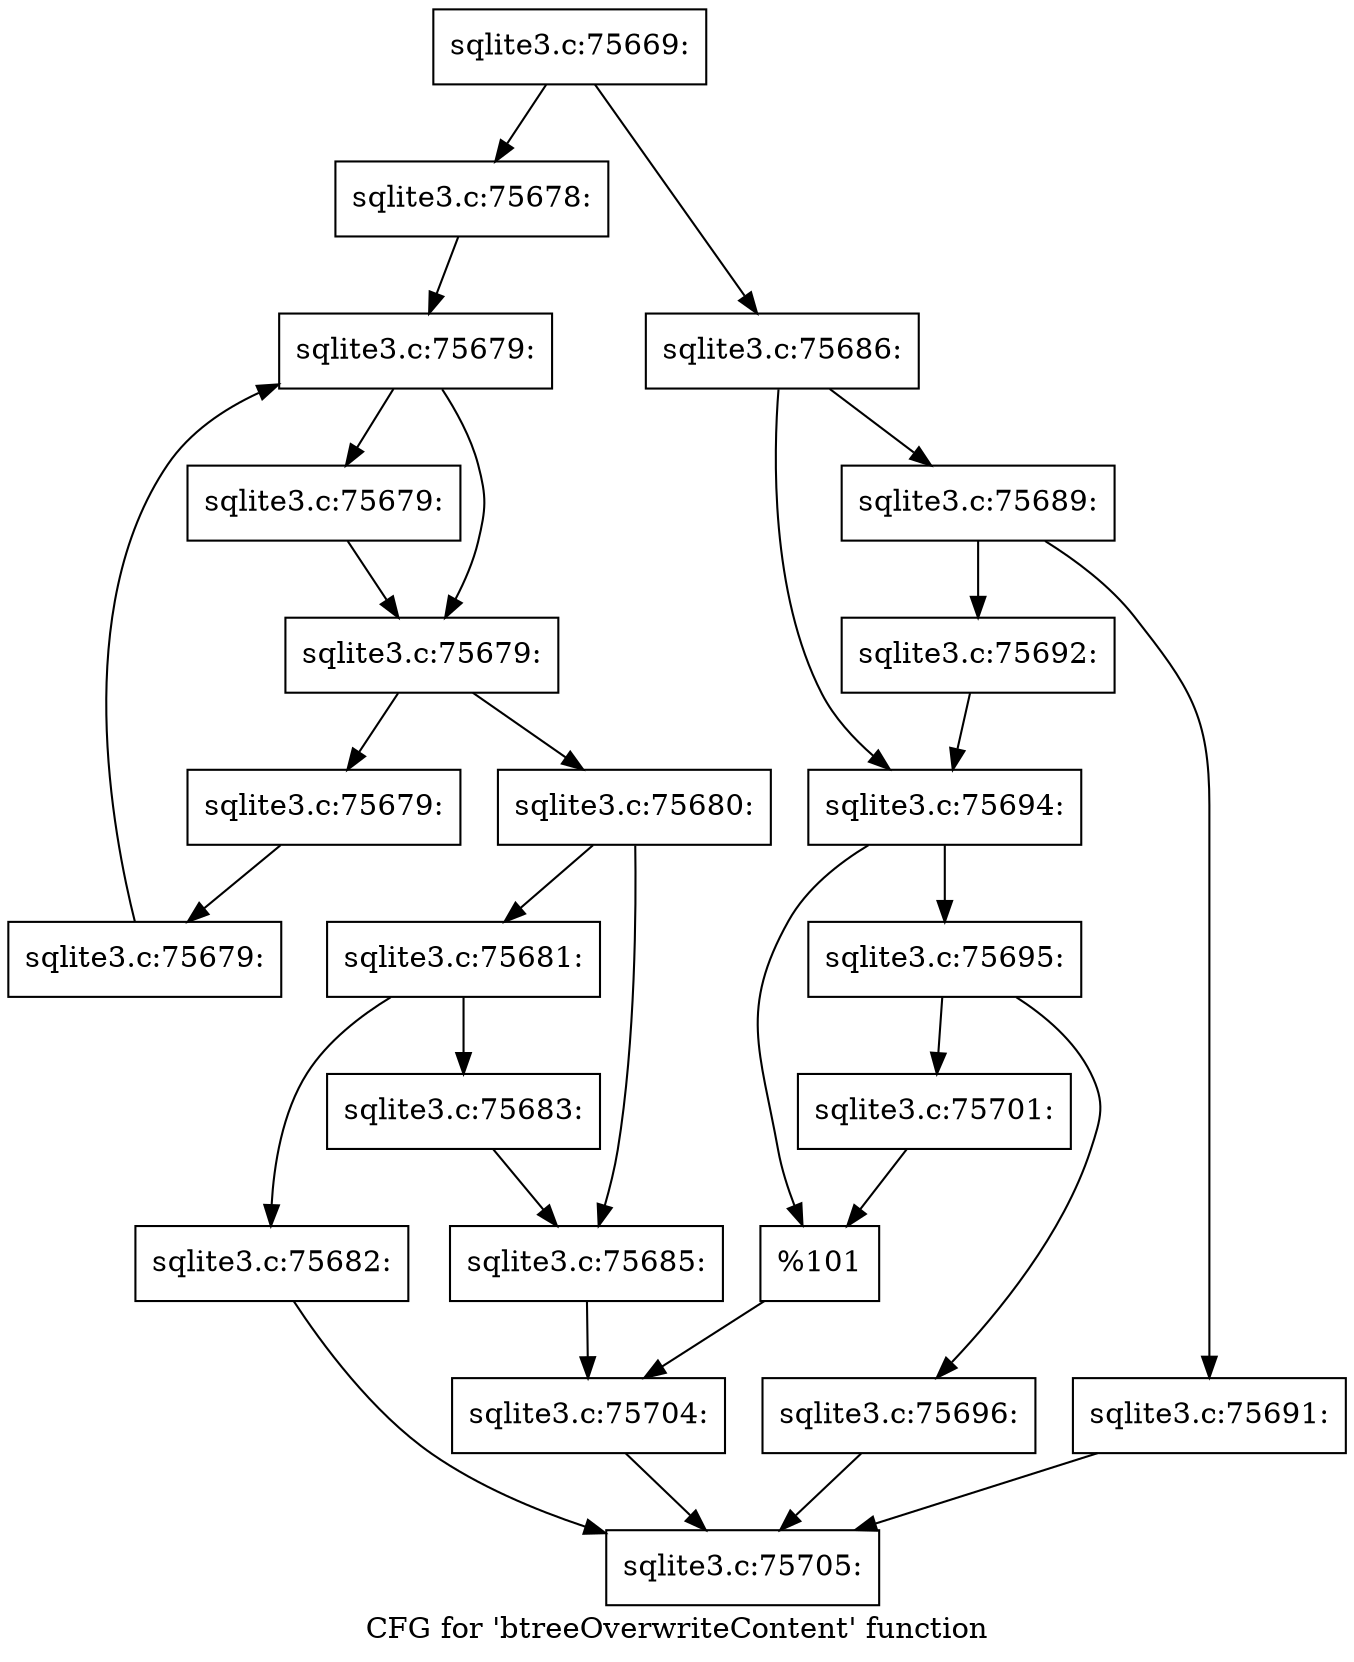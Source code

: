 digraph "CFG for 'btreeOverwriteContent' function" {
	label="CFG for 'btreeOverwriteContent' function";

	Node0x55c0f80e3a30 [shape=record,label="{sqlite3.c:75669:}"];
	Node0x55c0f80e3a30 -> Node0x55c0f80fe930;
	Node0x55c0f80e3a30 -> Node0x55c0f80fe9d0;
	Node0x55c0f80fe930 [shape=record,label="{sqlite3.c:75678:}"];
	Node0x55c0f80fe930 -> Node0x55c0f80ff1a0;
	Node0x55c0f80ff1a0 [shape=record,label="{sqlite3.c:75679:}"];
	Node0x55c0f80ff1a0 -> Node0x55c0f80ff490;
	Node0x55c0f80ff1a0 -> Node0x55c0f80ff440;
	Node0x55c0f80ff490 [shape=record,label="{sqlite3.c:75679:}"];
	Node0x55c0f80ff490 -> Node0x55c0f80ff440;
	Node0x55c0f80ff440 [shape=record,label="{sqlite3.c:75679:}"];
	Node0x55c0f80ff440 -> Node0x55c0f80ff3c0;
	Node0x55c0f80ff440 -> Node0x55c0f80feff0;
	Node0x55c0f80ff3c0 [shape=record,label="{sqlite3.c:75679:}"];
	Node0x55c0f80ff3c0 -> Node0x55c0f80ff330;
	Node0x55c0f80ff330 [shape=record,label="{sqlite3.c:75679:}"];
	Node0x55c0f80ff330 -> Node0x55c0f80ff1a0;
	Node0x55c0f80feff0 [shape=record,label="{sqlite3.c:75680:}"];
	Node0x55c0f80feff0 -> Node0x55c0f81002e0;
	Node0x55c0f80feff0 -> Node0x55c0f8100330;
	Node0x55c0f81002e0 [shape=record,label="{sqlite3.c:75681:}"];
	Node0x55c0f81002e0 -> Node0x55c0f8100d20;
	Node0x55c0f81002e0 -> Node0x55c0f8100d70;
	Node0x55c0f8100d20 [shape=record,label="{sqlite3.c:75682:}"];
	Node0x55c0f8100d20 -> Node0x55c0f80e3bb0;
	Node0x55c0f8100d70 [shape=record,label="{sqlite3.c:75683:}"];
	Node0x55c0f8100d70 -> Node0x55c0f8100330;
	Node0x55c0f8100330 [shape=record,label="{sqlite3.c:75685:}"];
	Node0x55c0f8100330 -> Node0x55c0f80fe980;
	Node0x55c0f80fe9d0 [shape=record,label="{sqlite3.c:75686:}"];
	Node0x55c0f80fe9d0 -> Node0x55c0f8101aa0;
	Node0x55c0f80fe9d0 -> Node0x55c0f8101af0;
	Node0x55c0f8101aa0 [shape=record,label="{sqlite3.c:75689:}"];
	Node0x55c0f8101aa0 -> Node0x55c0f8102940;
	Node0x55c0f8101aa0 -> Node0x55c0f8102ac0;
	Node0x55c0f8102940 [shape=record,label="{sqlite3.c:75691:}"];
	Node0x55c0f8102940 -> Node0x55c0f80e3bb0;
	Node0x55c0f8102ac0 [shape=record,label="{sqlite3.c:75692:}"];
	Node0x55c0f8102ac0 -> Node0x55c0f8101af0;
	Node0x55c0f8101af0 [shape=record,label="{sqlite3.c:75694:}"];
	Node0x55c0f8101af0 -> Node0x55c0f81031f0;
	Node0x55c0f8101af0 -> Node0x55c0f8103240;
	Node0x55c0f81031f0 [shape=record,label="{sqlite3.c:75695:}"];
	Node0x55c0f81031f0 -> Node0x55c0f8104290;
	Node0x55c0f81031f0 -> Node0x55c0f81042e0;
	Node0x55c0f8104290 [shape=record,label="{sqlite3.c:75696:}"];
	Node0x55c0f8104290 -> Node0x55c0f80e3bb0;
	Node0x55c0f81042e0 [shape=record,label="{sqlite3.c:75701:}"];
	Node0x55c0f81042e0 -> Node0x55c0f8103240;
	Node0x55c0f8103240 [shape=record,label="{%101}"];
	Node0x55c0f8103240 -> Node0x55c0f80fe980;
	Node0x55c0f80fe980 [shape=record,label="{sqlite3.c:75704:}"];
	Node0x55c0f80fe980 -> Node0x55c0f80e3bb0;
	Node0x55c0f80e3bb0 [shape=record,label="{sqlite3.c:75705:}"];
}

